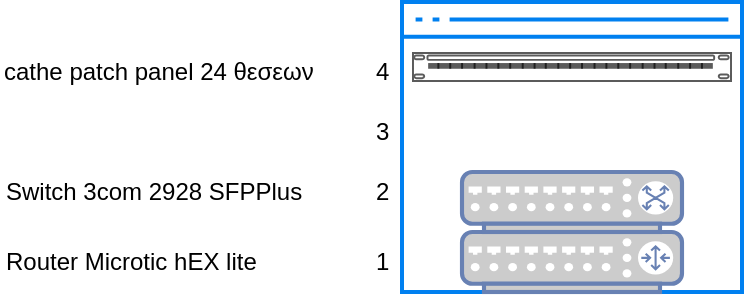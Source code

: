 <mxfile version="10.6.1" type="google"><diagram id="1t0RR_TlfcxFiKNmxfPx" name="Page-1"><mxGraphModel dx="1476" dy="282" grid="1" gridSize="10" guides="1" tooltips="1" connect="1" arrows="1" fold="1" page="1" pageScale="1" pageWidth="827" pageHeight="1169" math="0" shadow="0"><root><mxCell id="0"/><mxCell id="1" parent="0"/><mxCell id="k27vGBKACgrb0MDgaOrA-4" value="" style="html=1;verticalLabelPosition=bottom;align=center;labelBackgroundColor=#ffffff;verticalAlign=top;strokeWidth=2;strokeColor=#0080F0;fillColor=#ffffff;shadow=0;dashed=0;shape=mxgraph.ios7.icons.window;" vertex="1" parent="1"><mxGeometry x="200" y="205" width="170" height="145" as="geometry"/></mxCell><mxCell id="k27vGBKACgrb0MDgaOrA-1" value="" style="fontColor=#0066CC;verticalAlign=top;verticalLabelPosition=bottom;labelPosition=center;align=center;html=1;outlineConnect=0;fillColor=#CCCCCC;strokeColor=#6881B3;gradientColor=none;gradientDirection=north;strokeWidth=2;shape=mxgraph.networks.router;" vertex="1" parent="1"><mxGeometry x="230" y="320" width="110" height="30" as="geometry"/></mxCell><mxCell id="k27vGBKACgrb0MDgaOrA-2" value="" style="fontColor=#0066CC;verticalAlign=top;verticalLabelPosition=bottom;labelPosition=center;align=center;html=1;outlineConnect=0;fillColor=#CCCCCC;strokeColor=#6881B3;gradientColor=none;gradientDirection=north;strokeWidth=2;shape=mxgraph.networks.switch;" vertex="1" parent="1"><mxGeometry x="230" y="290" width="110" height="30" as="geometry"/></mxCell><mxCell id="k27vGBKACgrb0MDgaOrA-3" value="" style="strokeColor=#666666;html=1;labelPosition=right;align=left;spacingLeft=15;shadow=0;dashed=0;fillColor=#ffffff;outlineConnect=0;shape=mxgraph.rack.general.cat5e_rack_mount_patch_panel_24_ports;" vertex="1" parent="1"><mxGeometry x="205" y="230" width="160" height="15" as="geometry"/></mxCell><mxCell id="k27vGBKACgrb0MDgaOrA-9" value="cathe patch panel 24 θεσεων" style="text;html=1;resizable=0;points=[];autosize=1;align=left;verticalAlign=top;spacingTop=-4;" vertex="1" parent="1"><mxGeometry x="-1" y="230" width="170" height="20" as="geometry"/></mxCell><mxCell id="k27vGBKACgrb0MDgaOrA-10" value="Switch 3com 2928 SFPPlus" style="text;html=1;resizable=0;points=[];autosize=1;align=left;verticalAlign=top;spacingTop=-4;" vertex="1" parent="1"><mxGeometry y="290" width="160" height="20" as="geometry"/></mxCell><mxCell id="k27vGBKACgrb0MDgaOrA-11" value="Router Microtic hEX lite" style="text;html=1;resizable=0;points=[];autosize=1;align=left;verticalAlign=top;spacingTop=-4;" vertex="1" parent="1"><mxGeometry y="325" width="140" height="20" as="geometry"/></mxCell><mxCell id="k27vGBKACgrb0MDgaOrA-14" value="1" style="text;html=1;resizable=0;points=[];autosize=1;align=left;verticalAlign=top;spacingTop=-4;" vertex="1" parent="1"><mxGeometry x="185" y="325" width="20" height="20" as="geometry"/></mxCell><mxCell id="k27vGBKACgrb0MDgaOrA-15" value="2" style="text;html=1;resizable=0;points=[];autosize=1;align=left;verticalAlign=top;spacingTop=-4;" vertex="1" parent="1"><mxGeometry x="185" y="290" width="20" height="20" as="geometry"/></mxCell><mxCell id="k27vGBKACgrb0MDgaOrA-16" value="4" style="text;html=1;resizable=0;points=[];autosize=1;align=left;verticalAlign=top;spacingTop=-4;" vertex="1" parent="1"><mxGeometry x="185" y="230" width="20" height="20" as="geometry"/></mxCell><mxCell id="k27vGBKACgrb0MDgaOrA-17" value="3" style="text;html=1;resizable=0;points=[];autosize=1;align=left;verticalAlign=top;spacingTop=-4;" vertex="1" parent="1"><mxGeometry x="185" y="260" width="20" height="20" as="geometry"/></mxCell></root></mxGraphModel></diagram></mxfile>